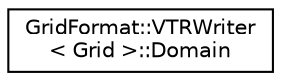 digraph "Graphical Class Hierarchy"
{
 // LATEX_PDF_SIZE
  edge [fontname="Helvetica",fontsize="10",labelfontname="Helvetica",labelfontsize="10"];
  node [fontname="Helvetica",fontsize="10",shape=record];
  rankdir="LR";
  Node0 [label="GridFormat::VTRWriter\l\< Grid \>::Domain",height=0.2,width=0.4,color="black", fillcolor="white", style="filled",URL="$structGridFormat_1_1VTRWriter_1_1Domain.html",tooltip=" "];
}
